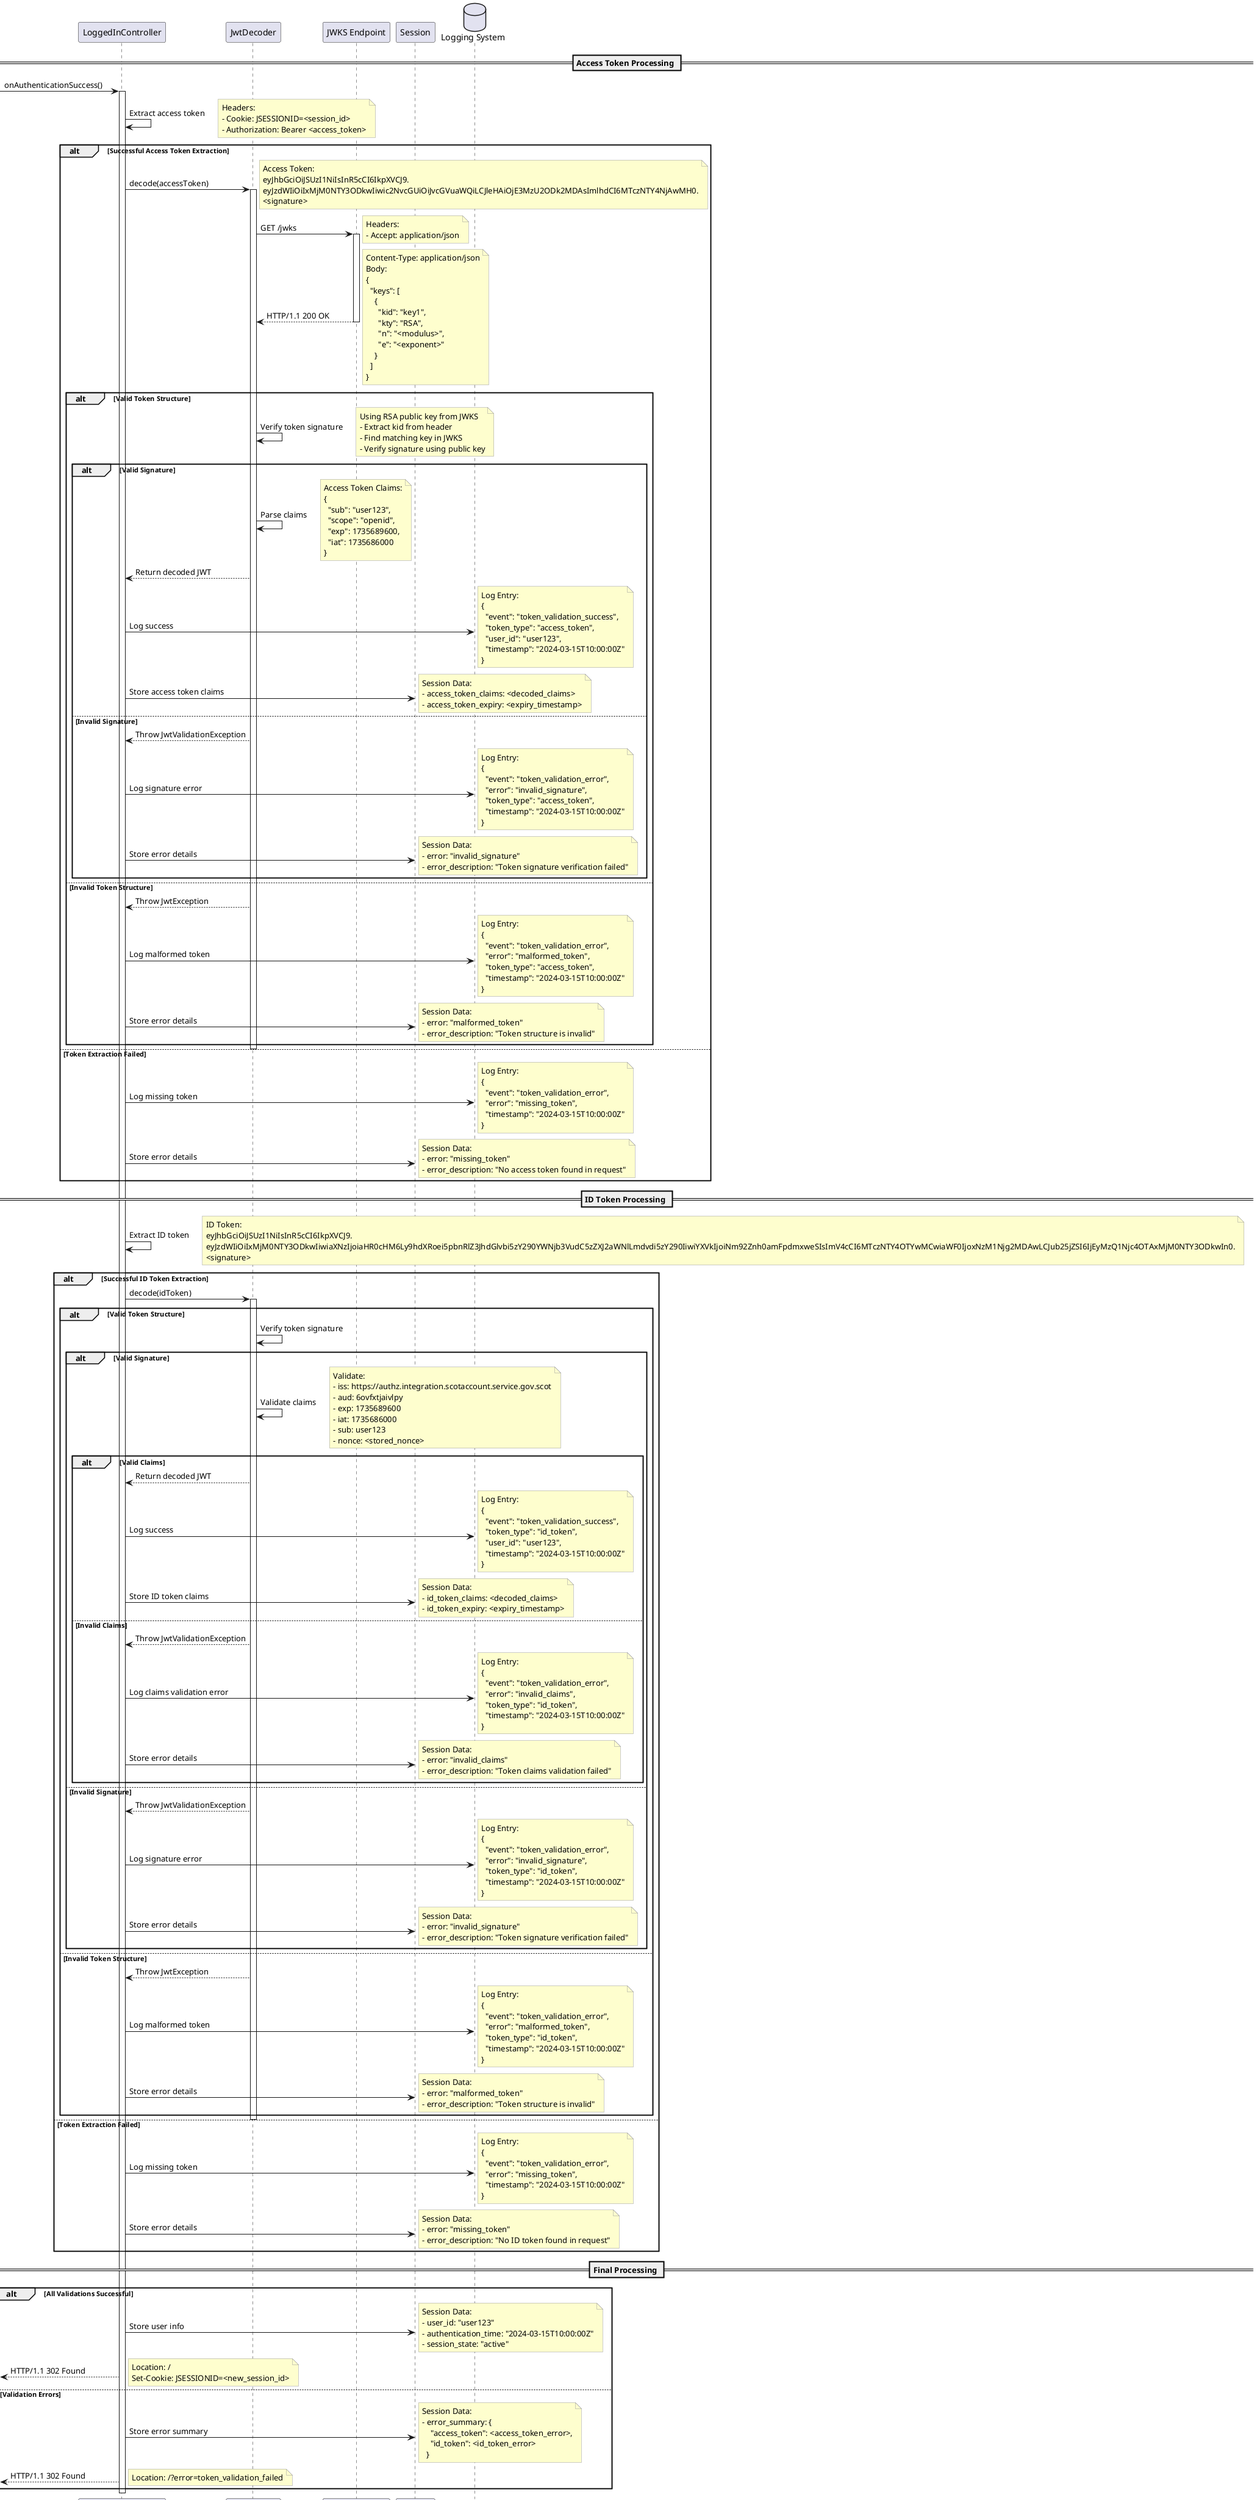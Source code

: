 @startuml Token Validation and Claims Processing

skinparam noteBackgroundColor #FEFECE
skinparam noteBorderColor #999999

participant "LoggedInController" as Controller
participant "JwtDecoder" as Decoder
participant "JWKS Endpoint" as JWKS
participant "Session" as Session
database "Logging System" as Logger

== Access Token Processing ==
[-> Controller: onAuthenticationSuccess()
activate Controller

Controller -> Controller: Extract access token
note right
  Headers:
  - Cookie: JSESSIONID=<session_id>
  - Authorization: Bearer <access_token>
end note

alt Successful Access Token Extraction
    Controller -> Decoder: decode(accessToken)
    note right
      Access Token:
      eyJhbGciOiJSUzI1NiIsInR5cCI6IkpXVCJ9.
      eyJzdWIiOiIxMjM0NTY3ODkwIiwic2NvcGUiOiJvcGVuaWQiLCJleHAiOjE3MzU2ODk2MDAsImlhdCI6MTczNTY4NjAwMH0.
      <signature>
    end note
    activate Decoder
    
    Decoder -> JWKS: GET /jwks
    note right
      Headers:
      - Accept: application/json
    end note
    activate JWKS
    JWKS --> Decoder: HTTP/1.1 200 OK
    note right
      Content-Type: application/json
      Body:
      {
        "keys": [
          {
            "kid": "key1",
            "kty": "RSA",
            "n": "<modulus>",
            "e": "<exponent>"
          }
        ]
      }
    end note
    deactivate JWKS
    
    alt Valid Token Structure
        Decoder -> Decoder: Verify token signature
        note right
          Using RSA public key from JWKS
          - Extract kid from header
          - Find matching key in JWKS
          - Verify signature using public key
        end note
        alt Valid Signature
            Decoder -> Decoder: Parse claims
            note right
              Access Token Claims:
              {
                "sub": "user123",
                "scope": "openid",
                "exp": 1735689600,
                "iat": 1735686000
              }
            end note
            Decoder --> Controller: Return decoded JWT
            Controller -> Logger: Log success
            note right
              Log Entry:
              {
                "event": "token_validation_success",
                "token_type": "access_token",
                "user_id": "user123",
                "timestamp": "2024-03-15T10:00:00Z"
              }
            end note
            Controller -> Session: Store access token claims
            note right
              Session Data:
              - access_token_claims: <decoded_claims>
              - access_token_expiry: <expiry_timestamp>
            end note
        else Invalid Signature
            Decoder --> Controller: Throw JwtValidationException
            Controller -> Logger: Log signature error
            note right
              Log Entry:
              {
                "event": "token_validation_error",
                "error": "invalid_signature",
                "token_type": "access_token",
                "timestamp": "2024-03-15T10:00:00Z"
              }
            end note
            Controller -> Session: Store error details
            note right
              Session Data:
              - error: "invalid_signature"
              - error_description: "Token signature verification failed"
            end note
        end
    else Invalid Token Structure
        Decoder --> Controller: Throw JwtException
        Controller -> Logger: Log malformed token
        note right
          Log Entry:
          {
            "event": "token_validation_error",
            "error": "malformed_token",
            "token_type": "access_token",
            "timestamp": "2024-03-15T10:00:00Z"
          }
        end note
        Controller -> Session: Store error details
        note right
          Session Data:
          - error: "malformed_token"
          - error_description: "Token structure is invalid"
        end note
    end
    deactivate Decoder
else Token Extraction Failed
    Controller -> Logger: Log missing token
    note right
      Log Entry:
      {
        "event": "token_validation_error",
        "error": "missing_token",
        "timestamp": "2024-03-15T10:00:00Z"
      }
    end note
    Controller -> Session: Store error details
    note right
      Session Data:
      - error: "missing_token"
      - error_description: "No access token found in request"
    end note
end

== ID Token Processing ==
Controller -> Controller: Extract ID token
note right
  ID Token:
  eyJhbGciOiJSUzI1NiIsInR5cCI6IkpXVCJ9.
  eyJzdWIiOiIxMjM0NTY3ODkwIiwiaXNzIjoiaHR0cHM6Ly9hdXRoei5pbnRlZ3JhdGlvbi5zY290YWNjb3VudC5zZXJ2aWNlLmdvdi5zY290IiwiYXVkIjoiNm92Znh0amFpdmxweSIsImV4cCI6MTczNTY4OTYwMCwiaWF0IjoxNzM1Njg2MDAwLCJub25jZSI6IjEyMzQ1Njc4OTAxMjM0NTY3ODkwIn0.
  <signature>
end note

alt Successful ID Token Extraction
    Controller -> Decoder: decode(idToken)
    activate Decoder
    
    alt Valid Token Structure
        Decoder -> Decoder: Verify token signature
        alt Valid Signature
            Decoder -> Decoder: Validate claims
            note right
              Validate:
              - iss: https://authz.integration.scotaccount.service.gov.scot
              - aud: 6ovfxtjaivlpy
              - exp: 1735689600
              - iat: 1735686000
              - sub: user123
              - nonce: <stored_nonce>
            end note
            
            alt Valid Claims
                Decoder --> Controller: Return decoded JWT
                Controller -> Logger: Log success
                note right
                  Log Entry:
                  {
                    "event": "token_validation_success",
                    "token_type": "id_token",
                    "user_id": "user123",
                    "timestamp": "2024-03-15T10:00:00Z"
                  }
                end note
                Controller -> Session: Store ID token claims
                note right
                  Session Data:
                  - id_token_claims: <decoded_claims>
                  - id_token_expiry: <expiry_timestamp>
                end note
            else Invalid Claims
                Decoder --> Controller: Throw JwtValidationException
                Controller -> Logger: Log claims validation error
                note right
                  Log Entry:
                  {
                    "event": "token_validation_error",
                    "error": "invalid_claims",
                    "token_type": "id_token",
                    "timestamp": "2024-03-15T10:00:00Z"
                  }
                end note
                Controller -> Session: Store error details
                note right
                  Session Data:
                  - error: "invalid_claims"
                  - error_description: "Token claims validation failed"
                end note
            end
        else Invalid Signature
            Decoder --> Controller: Throw JwtValidationException
            Controller -> Logger: Log signature error
            note right
              Log Entry:
              {
                "event": "token_validation_error",
                "error": "invalid_signature",
                "token_type": "id_token",
                "timestamp": "2024-03-15T10:00:00Z"
              }
            end note
            Controller -> Session: Store error details
            note right
              Session Data:
              - error: "invalid_signature"
              - error_description: "Token signature verification failed"
            end note
        end
    else Invalid Token Structure
        Decoder --> Controller: Throw JwtException
        Controller -> Logger: Log malformed token
        note right
          Log Entry:
          {
            "event": "token_validation_error",
            "error": "malformed_token",
            "token_type": "id_token",
            "timestamp": "2024-03-15T10:00:00Z"
          }
        end note
        Controller -> Session: Store error details
        note right
          Session Data:
          - error: "malformed_token"
          - error_description: "Token structure is invalid"
        end note
    end
    deactivate Decoder
else Token Extraction Failed
    Controller -> Logger: Log missing token
    note right
      Log Entry:
      {
        "event": "token_validation_error",
        "error": "missing_token",
        "timestamp": "2024-03-15T10:00:00Z"
      }
    end note
    Controller -> Session: Store error details
    note right
      Session Data:
      - error: "missing_token"
      - error_description: "No ID token found in request"
    end note
end

== Final Processing ==
alt All Validations Successful
    Controller -> Session: Store user info
    note right
      Session Data:
      - user_id: "user123"
      - authentication_time: "2024-03-15T10:00:00Z"
      - session_state: "active"
    end note
    [<-- Controller: HTTP/1.1 302 Found
    note right
      Location: /
      Set-Cookie: JSESSIONID=<new_session_id>
    end note
else Validation Errors
    Controller -> Session: Store error summary
    note right
      Session Data:
      - error_summary: {
          "access_token": <access_token_error>,
          "id_token": <id_token_error>
        }
    end note
    [<-- Controller: HTTP/1.1 302 Found
    note right
      Location: /?error=token_validation_failed
    end note
end

deactivate Controller

@enduml 